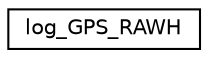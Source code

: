 digraph "Graphical Class Hierarchy"
{
 // INTERACTIVE_SVG=YES
  edge [fontname="Helvetica",fontsize="10",labelfontname="Helvetica",labelfontsize="10"];
  node [fontname="Helvetica",fontsize="10",shape=record];
  rankdir="LR";
  Node1 [label="log_GPS_RAWH",height=0.2,width=0.4,color="black", fillcolor="white", style="filled",URL="$structlog__GPS__RAWH.html"];
}
